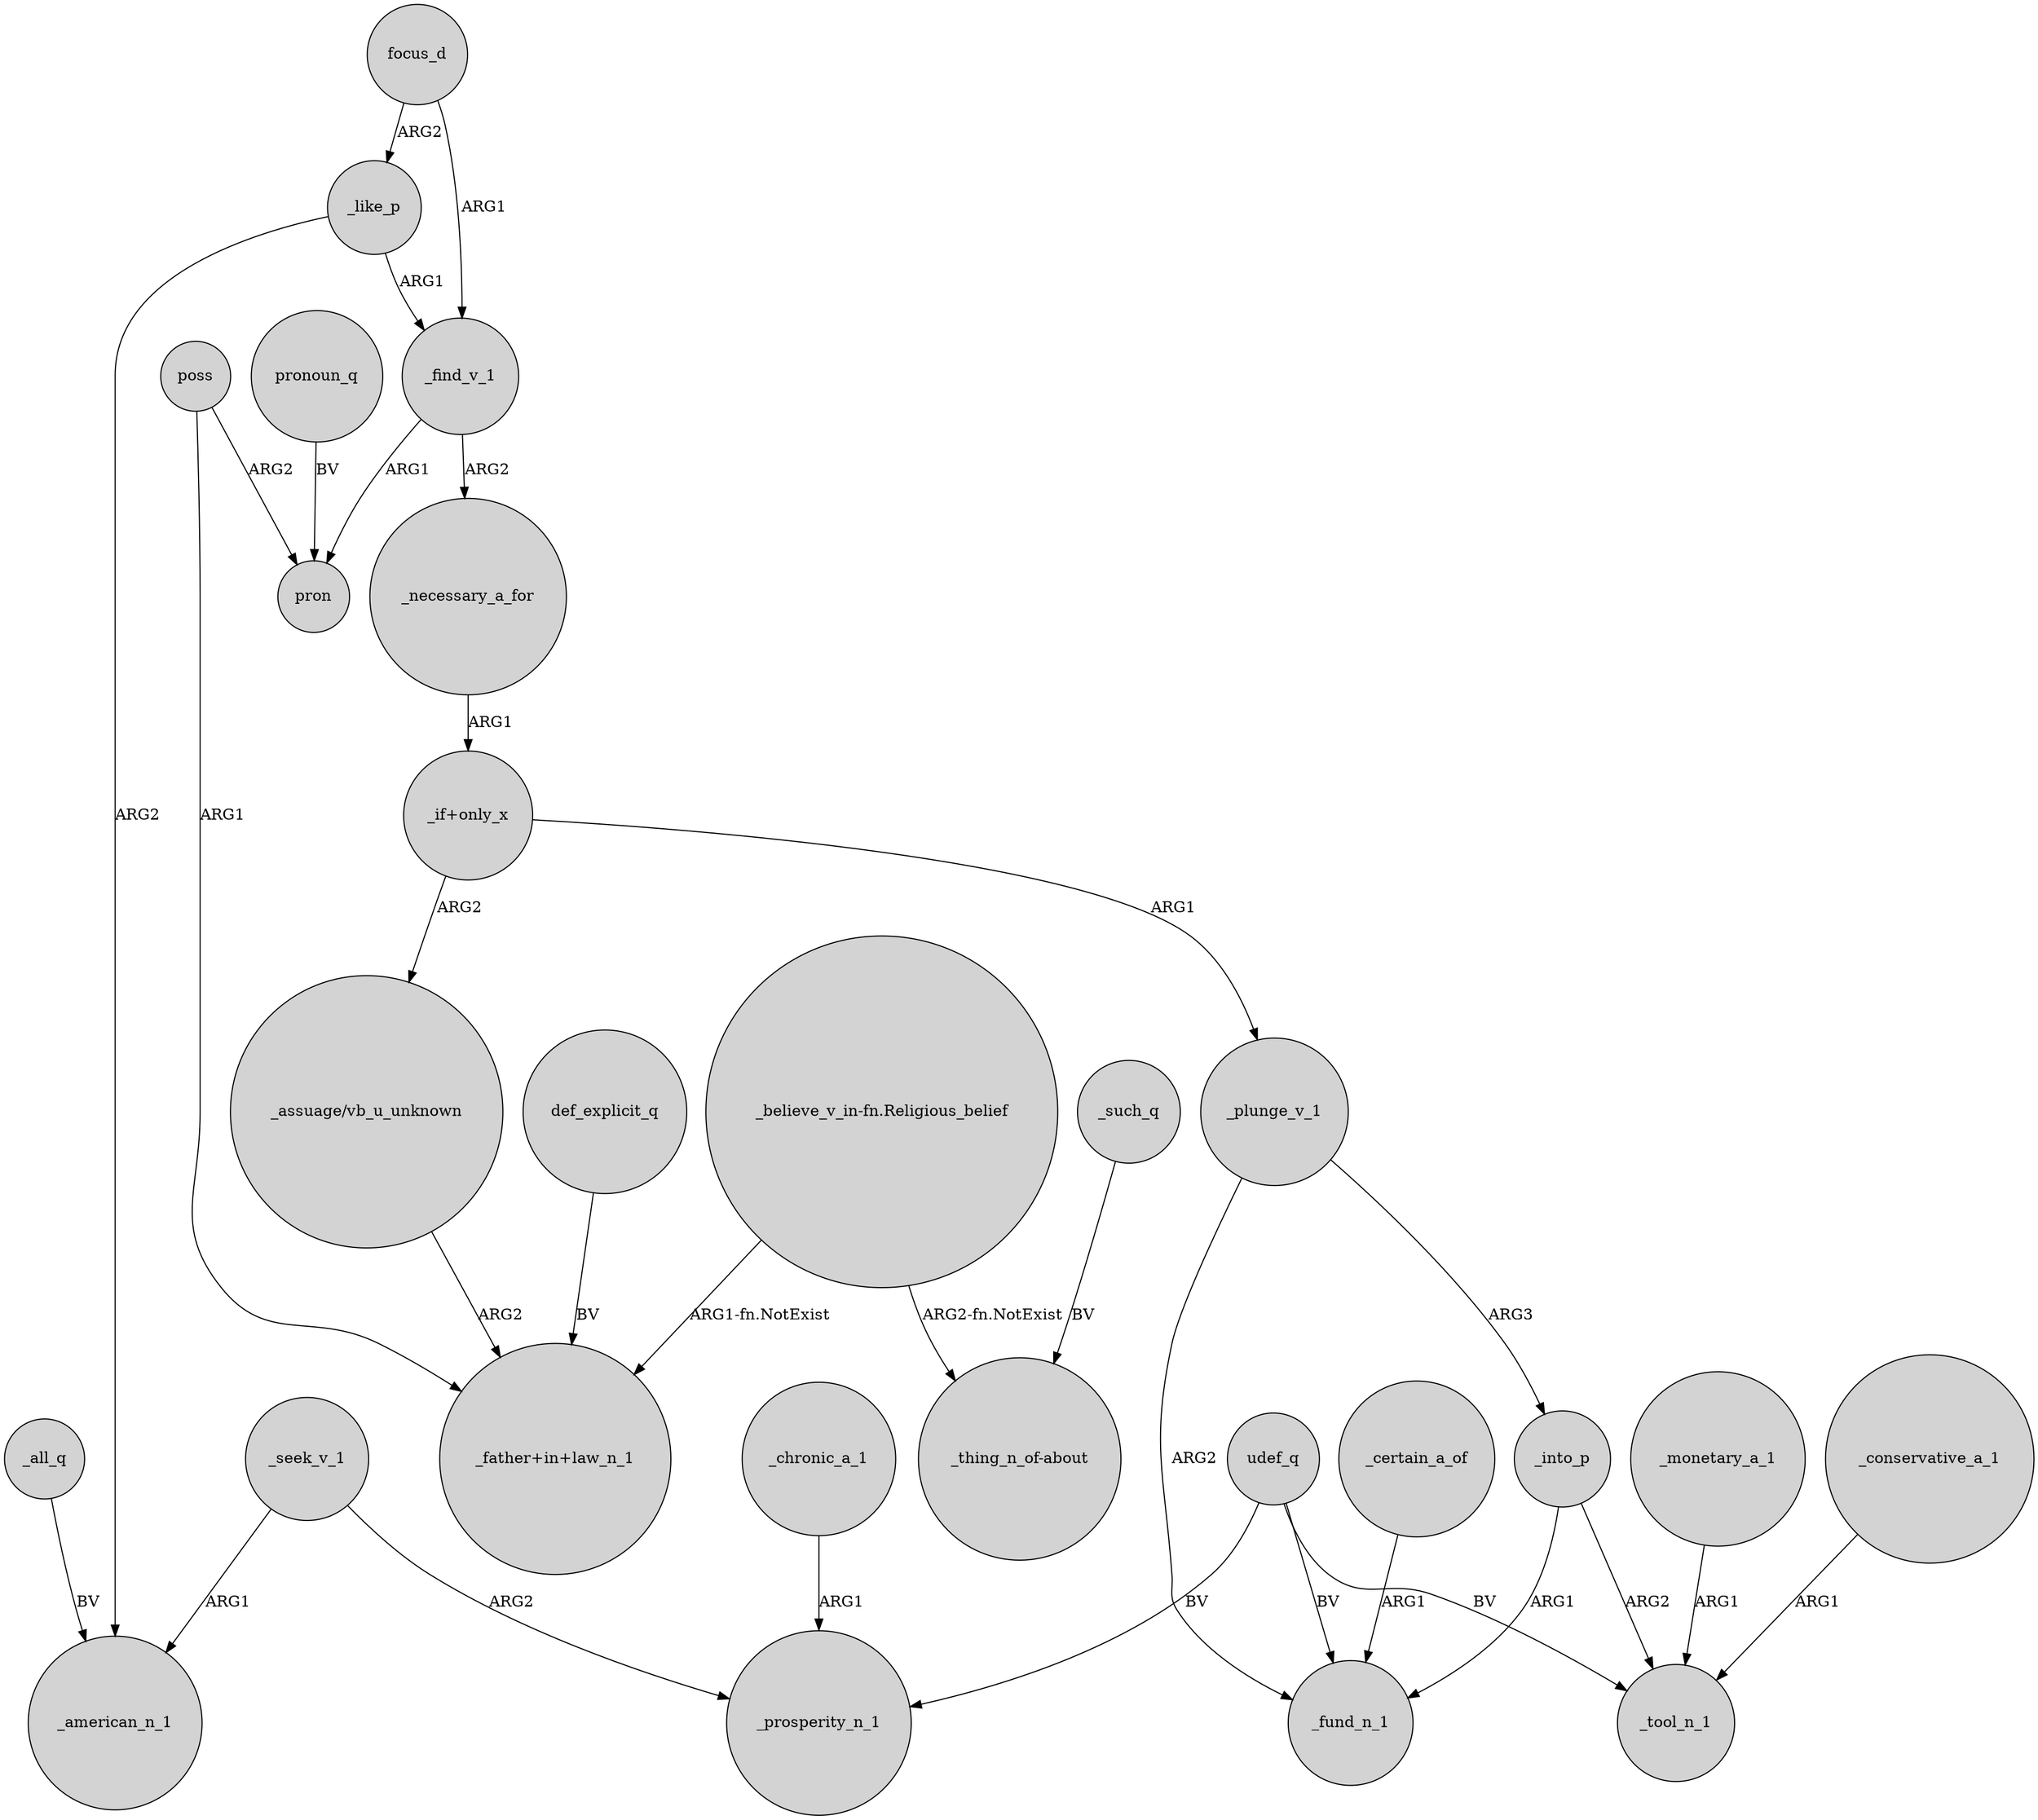 digraph {
	node [shape=circle style=filled]
	def_explicit_q -> "_father+in+law_n_1" [label=BV]
	_like_p -> _american_n_1 [label=ARG2]
	poss -> pron [label=ARG2]
	_seek_v_1 -> _american_n_1 [label=ARG1]
	focus_d -> _like_p [label=ARG2]
	udef_q -> _prosperity_n_1 [label=BV]
	_find_v_1 -> _necessary_a_for [label=ARG2]
	"_believe_v_in-fn.Religious_belief" -> "_father+in+law_n_1" [label="ARG1-fn.NotExist"]
	"_believe_v_in-fn.Religious_belief" -> "_thing_n_of-about" [label="ARG2-fn.NotExist"]
	_like_p -> _find_v_1 [label=ARG1]
	_monetary_a_1 -> _tool_n_1 [label=ARG1]
	_such_q -> "_thing_n_of-about" [label=BV]
	_into_p -> _fund_n_1 [label=ARG1]
	_conservative_a_1 -> _tool_n_1 [label=ARG1]
	_certain_a_of -> _fund_n_1 [label=ARG1]
	_plunge_v_1 -> _into_p [label=ARG3]
	"_if+only_x" -> _plunge_v_1 [label=ARG1]
	_chronic_a_1 -> _prosperity_n_1 [label=ARG1]
	udef_q -> _tool_n_1 [label=BV]
	_seek_v_1 -> _prosperity_n_1 [label=ARG2]
	"_assuage/vb_u_unknown" -> "_father+in+law_n_1" [label=ARG2]
	_find_v_1 -> pron [label=ARG1]
	pronoun_q -> pron [label=BV]
	poss -> "_father+in+law_n_1" [label=ARG1]
	"_if+only_x" -> "_assuage/vb_u_unknown" [label=ARG2]
	_into_p -> _tool_n_1 [label=ARG2]
	udef_q -> _fund_n_1 [label=BV]
	_plunge_v_1 -> _fund_n_1 [label=ARG2]
	_necessary_a_for -> "_if+only_x" [label=ARG1]
	focus_d -> _find_v_1 [label=ARG1]
	_all_q -> _american_n_1 [label=BV]
}
